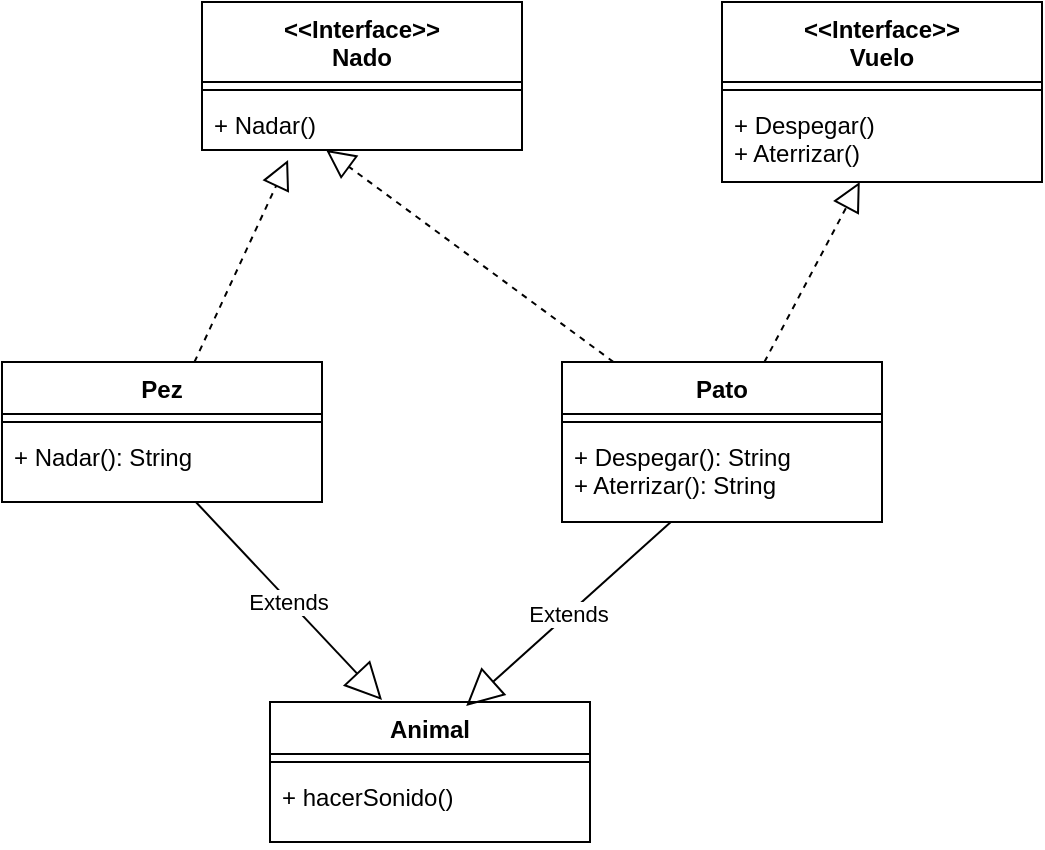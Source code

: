 <mxfile version="21.6.9" type="github">
  <diagram name="Página-1" id="5gENOG_md-JwLs7dWk79">
    <mxGraphModel dx="1173" dy="616" grid="1" gridSize="10" guides="1" tooltips="1" connect="1" arrows="1" fold="1" page="1" pageScale="1" pageWidth="827" pageHeight="1169" math="0" shadow="0">
      <root>
        <mxCell id="0" />
        <mxCell id="1" parent="0" />
        <mxCell id="lE6jN8BeMlS2zWgVlQ6n-1" value="&lt;div&gt;&amp;lt;&amp;lt;Interface&amp;gt;&amp;gt;&lt;/div&gt;&lt;div&gt;Nado&lt;br&gt;&lt;/div&gt;" style="swimlane;fontStyle=1;align=center;verticalAlign=top;childLayout=stackLayout;horizontal=1;startSize=40;horizontalStack=0;resizeParent=1;resizeParentMax=0;resizeLast=0;collapsible=1;marginBottom=0;whiteSpace=wrap;html=1;" vertex="1" parent="1">
          <mxGeometry x="300" y="110" width="160" height="74" as="geometry" />
        </mxCell>
        <mxCell id="lE6jN8BeMlS2zWgVlQ6n-3" value="" style="line;strokeWidth=1;fillColor=none;align=left;verticalAlign=middle;spacingTop=-1;spacingLeft=3;spacingRight=3;rotatable=0;labelPosition=right;points=[];portConstraint=eastwest;strokeColor=inherit;" vertex="1" parent="lE6jN8BeMlS2zWgVlQ6n-1">
          <mxGeometry y="40" width="160" height="8" as="geometry" />
        </mxCell>
        <mxCell id="lE6jN8BeMlS2zWgVlQ6n-4" value="+ Nadar()" style="text;strokeColor=none;fillColor=none;align=left;verticalAlign=top;spacingLeft=4;spacingRight=4;overflow=hidden;rotatable=0;points=[[0,0.5],[1,0.5]];portConstraint=eastwest;whiteSpace=wrap;html=1;" vertex="1" parent="lE6jN8BeMlS2zWgVlQ6n-1">
          <mxGeometry y="48" width="160" height="26" as="geometry" />
        </mxCell>
        <mxCell id="lE6jN8BeMlS2zWgVlQ6n-6" value="&lt;div&gt;&amp;lt;&amp;lt;Interface&amp;gt;&amp;gt;&lt;/div&gt;&lt;div&gt;Vuelo&lt;br&gt;&lt;/div&gt;" style="swimlane;fontStyle=1;align=center;verticalAlign=top;childLayout=stackLayout;horizontal=1;startSize=40;horizontalStack=0;resizeParent=1;resizeParentMax=0;resizeLast=0;collapsible=1;marginBottom=0;whiteSpace=wrap;html=1;" vertex="1" parent="1">
          <mxGeometry x="560" y="110" width="160" height="90" as="geometry" />
        </mxCell>
        <mxCell id="lE6jN8BeMlS2zWgVlQ6n-7" value="" style="line;strokeWidth=1;fillColor=none;align=left;verticalAlign=middle;spacingTop=-1;spacingLeft=3;spacingRight=3;rotatable=0;labelPosition=right;points=[];portConstraint=eastwest;strokeColor=inherit;" vertex="1" parent="lE6jN8BeMlS2zWgVlQ6n-6">
          <mxGeometry y="40" width="160" height="8" as="geometry" />
        </mxCell>
        <mxCell id="lE6jN8BeMlS2zWgVlQ6n-8" value="&lt;div&gt;+ Despegar()&lt;/div&gt;&lt;div&gt;+ Aterrizar()&lt;br&gt;&lt;/div&gt;" style="text;strokeColor=none;fillColor=none;align=left;verticalAlign=top;spacingLeft=4;spacingRight=4;overflow=hidden;rotatable=0;points=[[0,0.5],[1,0.5]];portConstraint=eastwest;whiteSpace=wrap;html=1;" vertex="1" parent="lE6jN8BeMlS2zWgVlQ6n-6">
          <mxGeometry y="48" width="160" height="42" as="geometry" />
        </mxCell>
        <mxCell id="lE6jN8BeMlS2zWgVlQ6n-9" value="Pato" style="swimlane;fontStyle=1;align=center;verticalAlign=top;childLayout=stackLayout;horizontal=1;startSize=26;horizontalStack=0;resizeParent=1;resizeParentMax=0;resizeLast=0;collapsible=1;marginBottom=0;whiteSpace=wrap;html=1;" vertex="1" parent="1">
          <mxGeometry x="480" y="290" width="160" height="80" as="geometry" />
        </mxCell>
        <mxCell id="lE6jN8BeMlS2zWgVlQ6n-11" value="" style="line;strokeWidth=1;fillColor=none;align=left;verticalAlign=middle;spacingTop=-1;spacingLeft=3;spacingRight=3;rotatable=0;labelPosition=right;points=[];portConstraint=eastwest;strokeColor=inherit;" vertex="1" parent="lE6jN8BeMlS2zWgVlQ6n-9">
          <mxGeometry y="26" width="160" height="8" as="geometry" />
        </mxCell>
        <mxCell id="lE6jN8BeMlS2zWgVlQ6n-12" value="&lt;div&gt;+ Despegar(): String&lt;/div&gt;&lt;div&gt;+ Aterrizar(): String&lt;br&gt;&lt;/div&gt;" style="text;strokeColor=none;fillColor=none;align=left;verticalAlign=top;spacingLeft=4;spacingRight=4;overflow=hidden;rotatable=0;points=[[0,0.5],[1,0.5]];portConstraint=eastwest;whiteSpace=wrap;html=1;" vertex="1" parent="lE6jN8BeMlS2zWgVlQ6n-9">
          <mxGeometry y="34" width="160" height="46" as="geometry" />
        </mxCell>
        <mxCell id="lE6jN8BeMlS2zWgVlQ6n-13" value="Pez" style="swimlane;fontStyle=1;align=center;verticalAlign=top;childLayout=stackLayout;horizontal=1;startSize=26;horizontalStack=0;resizeParent=1;resizeParentMax=0;resizeLast=0;collapsible=1;marginBottom=0;whiteSpace=wrap;html=1;" vertex="1" parent="1">
          <mxGeometry x="200" y="290" width="160" height="70" as="geometry" />
        </mxCell>
        <mxCell id="lE6jN8BeMlS2zWgVlQ6n-14" value="" style="line;strokeWidth=1;fillColor=none;align=left;verticalAlign=middle;spacingTop=-1;spacingLeft=3;spacingRight=3;rotatable=0;labelPosition=right;points=[];portConstraint=eastwest;strokeColor=inherit;" vertex="1" parent="lE6jN8BeMlS2zWgVlQ6n-13">
          <mxGeometry y="26" width="160" height="8" as="geometry" />
        </mxCell>
        <mxCell id="lE6jN8BeMlS2zWgVlQ6n-15" value="&lt;div&gt;+ Nadar(): String&lt;/div&gt;" style="text;strokeColor=none;fillColor=none;align=left;verticalAlign=top;spacingLeft=4;spacingRight=4;overflow=hidden;rotatable=0;points=[[0,0.5],[1,0.5]];portConstraint=eastwest;whiteSpace=wrap;html=1;" vertex="1" parent="lE6jN8BeMlS2zWgVlQ6n-13">
          <mxGeometry y="34" width="160" height="36" as="geometry" />
        </mxCell>
        <mxCell id="lE6jN8BeMlS2zWgVlQ6n-16" value="" style="endArrow=block;dashed=1;endFill=0;endSize=12;html=1;rounded=0;entryX=0.269;entryY=1.192;entryDx=0;entryDy=0;entryPerimeter=0;" edge="1" parent="1" source="lE6jN8BeMlS2zWgVlQ6n-13" target="lE6jN8BeMlS2zWgVlQ6n-4">
          <mxGeometry width="160" relative="1" as="geometry">
            <mxPoint x="310" y="280" as="sourcePoint" />
            <mxPoint x="390" y="130" as="targetPoint" />
          </mxGeometry>
        </mxCell>
        <mxCell id="lE6jN8BeMlS2zWgVlQ6n-17" value="" style="endArrow=block;dashed=1;endFill=0;endSize=12;html=1;rounded=0;" edge="1" parent="1" source="lE6jN8BeMlS2zWgVlQ6n-9" target="lE6jN8BeMlS2zWgVlQ6n-8">
          <mxGeometry width="160" relative="1" as="geometry">
            <mxPoint x="570" y="290" as="sourcePoint" />
            <mxPoint x="630" y="200" as="targetPoint" />
          </mxGeometry>
        </mxCell>
        <mxCell id="lE6jN8BeMlS2zWgVlQ6n-18" value="" style="endArrow=block;dashed=1;endFill=0;endSize=12;html=1;rounded=0;entryX=0.388;entryY=1;entryDx=0;entryDy=0;entryPerimeter=0;" edge="1" parent="1" source="lE6jN8BeMlS2zWgVlQ6n-9" target="lE6jN8BeMlS2zWgVlQ6n-4">
          <mxGeometry width="160" relative="1" as="geometry">
            <mxPoint x="470" y="300" as="sourcePoint" />
            <mxPoint x="550" y="150" as="targetPoint" />
          </mxGeometry>
        </mxCell>
        <mxCell id="lE6jN8BeMlS2zWgVlQ6n-19" value="Animal" style="swimlane;fontStyle=1;align=center;verticalAlign=top;childLayout=stackLayout;horizontal=1;startSize=26;horizontalStack=0;resizeParent=1;resizeParentMax=0;resizeLast=0;collapsible=1;marginBottom=0;whiteSpace=wrap;html=1;" vertex="1" parent="1">
          <mxGeometry x="334" y="460" width="160" height="70" as="geometry" />
        </mxCell>
        <mxCell id="lE6jN8BeMlS2zWgVlQ6n-20" value="" style="line;strokeWidth=1;fillColor=none;align=left;verticalAlign=middle;spacingTop=-1;spacingLeft=3;spacingRight=3;rotatable=0;labelPosition=right;points=[];portConstraint=eastwest;strokeColor=inherit;" vertex="1" parent="lE6jN8BeMlS2zWgVlQ6n-19">
          <mxGeometry y="26" width="160" height="8" as="geometry" />
        </mxCell>
        <mxCell id="lE6jN8BeMlS2zWgVlQ6n-21" value="&lt;div&gt;+ hacerSonido()&lt;br&gt;&lt;/div&gt;" style="text;strokeColor=none;fillColor=none;align=left;verticalAlign=top;spacingLeft=4;spacingRight=4;overflow=hidden;rotatable=0;points=[[0,0.5],[1,0.5]];portConstraint=eastwest;whiteSpace=wrap;html=1;" vertex="1" parent="lE6jN8BeMlS2zWgVlQ6n-19">
          <mxGeometry y="34" width="160" height="36" as="geometry" />
        </mxCell>
        <mxCell id="lE6jN8BeMlS2zWgVlQ6n-23" value="Extends" style="endArrow=block;endSize=16;endFill=0;html=1;rounded=0;entryX=0.35;entryY=-0.014;entryDx=0;entryDy=0;entryPerimeter=0;" edge="1" parent="1" source="lE6jN8BeMlS2zWgVlQ6n-15" target="lE6jN8BeMlS2zWgVlQ6n-19">
          <mxGeometry width="160" relative="1" as="geometry">
            <mxPoint x="330" y="400" as="sourcePoint" />
            <mxPoint x="490" y="400" as="targetPoint" />
          </mxGeometry>
        </mxCell>
        <mxCell id="lE6jN8BeMlS2zWgVlQ6n-24" value="Extends" style="endArrow=block;endSize=16;endFill=0;html=1;rounded=0;entryX=0.613;entryY=0.029;entryDx=0;entryDy=0;entryPerimeter=0;" edge="1" parent="1" source="lE6jN8BeMlS2zWgVlQ6n-12" target="lE6jN8BeMlS2zWgVlQ6n-19">
          <mxGeometry width="160" relative="1" as="geometry">
            <mxPoint x="330" y="400" as="sourcePoint" />
            <mxPoint x="490" y="400" as="targetPoint" />
          </mxGeometry>
        </mxCell>
      </root>
    </mxGraphModel>
  </diagram>
</mxfile>
